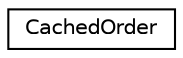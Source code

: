 digraph "Graphical Class Hierarchy"
{
 // LATEX_PDF_SIZE
  edge [fontname="Helvetica",fontsize="10",labelfontname="Helvetica",labelfontsize="10"];
  node [fontname="Helvetica",fontsize="10",shape=record];
  rankdir="LR";
  Node0 [label="CachedOrder",height=0.2,width=0.4,color="black", fillcolor="white", style="filled",URL="$classCachedOrder.html",tooltip=" "];
}
